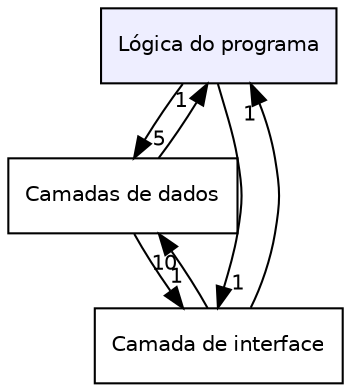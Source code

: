digraph "Lógica do programa" {
  compound=true
  node [ fontsize="10", fontname="Helvetica"];
  edge [ labelfontsize="10", labelfontname="Helvetica"];
  dir_66df70024ee8e85243b38eab024a2620 [shape=box, label="Lógica do programa", style="filled", fillcolor="#eeeeff", pencolor="black", URL="dir_66df70024ee8e85243b38eab024a2620.html"];
  dir_6c45dfb727ac4da4d4fa816dfdf95567 [shape=box label="Camadas de dados" URL="dir_6c45dfb727ac4da4d4fa816dfdf95567.html"];
  dir_f27050d3bfb5407f227f379631190787 [shape=box label="Camada de interface" URL="dir_f27050d3bfb5407f227f379631190787.html"];
  dir_6c45dfb727ac4da4d4fa816dfdf95567->dir_66df70024ee8e85243b38eab024a2620 [headlabel="1", labeldistance=1.5 headhref="dir_000001_000009.html"];
  dir_6c45dfb727ac4da4d4fa816dfdf95567->dir_f27050d3bfb5407f227f379631190787 [headlabel="1", labeldistance=1.5 headhref="dir_000001_000000.html"];
  dir_66df70024ee8e85243b38eab024a2620->dir_6c45dfb727ac4da4d4fa816dfdf95567 [headlabel="5", labeldistance=1.5 headhref="dir_000009_000001.html"];
  dir_66df70024ee8e85243b38eab024a2620->dir_f27050d3bfb5407f227f379631190787 [headlabel="1", labeldistance=1.5 headhref="dir_000009_000000.html"];
  dir_f27050d3bfb5407f227f379631190787->dir_6c45dfb727ac4da4d4fa816dfdf95567 [headlabel="10", labeldistance=1.5 headhref="dir_000000_000001.html"];
  dir_f27050d3bfb5407f227f379631190787->dir_66df70024ee8e85243b38eab024a2620 [headlabel="1", labeldistance=1.5 headhref="dir_000000_000009.html"];
}
